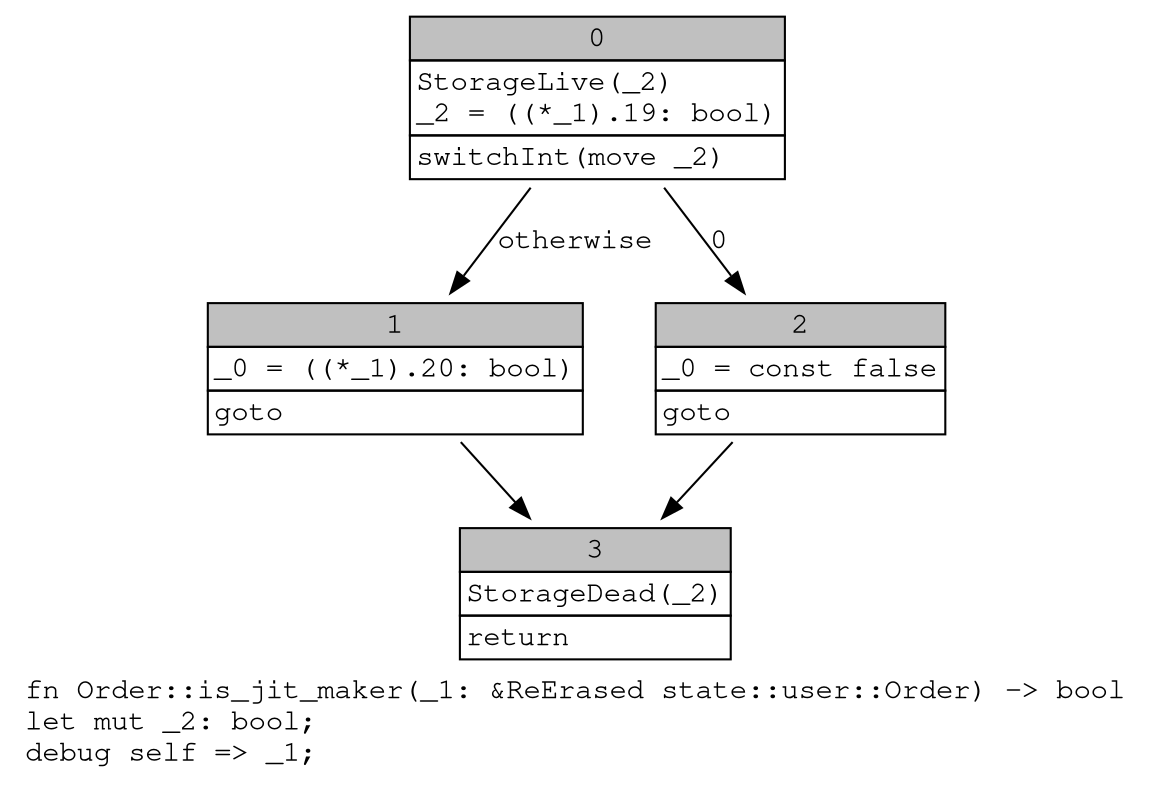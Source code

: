 digraph Mir_0_4388 {
    graph [fontname="Courier, monospace"];
    node [fontname="Courier, monospace"];
    edge [fontname="Courier, monospace"];
    label=<fn Order::is_jit_maker(_1: &amp;ReErased state::user::Order) -&gt; bool<br align="left"/>let mut _2: bool;<br align="left"/>debug self =&gt; _1;<br align="left"/>>;
    bb0__0_4388 [shape="none", label=<<table border="0" cellborder="1" cellspacing="0"><tr><td bgcolor="gray" align="center" colspan="1">0</td></tr><tr><td align="left" balign="left">StorageLive(_2)<br/>_2 = ((*_1).19: bool)<br/></td></tr><tr><td align="left">switchInt(move _2)</td></tr></table>>];
    bb1__0_4388 [shape="none", label=<<table border="0" cellborder="1" cellspacing="0"><tr><td bgcolor="gray" align="center" colspan="1">1</td></tr><tr><td align="left" balign="left">_0 = ((*_1).20: bool)<br/></td></tr><tr><td align="left">goto</td></tr></table>>];
    bb2__0_4388 [shape="none", label=<<table border="0" cellborder="1" cellspacing="0"><tr><td bgcolor="gray" align="center" colspan="1">2</td></tr><tr><td align="left" balign="left">_0 = const false<br/></td></tr><tr><td align="left">goto</td></tr></table>>];
    bb3__0_4388 [shape="none", label=<<table border="0" cellborder="1" cellspacing="0"><tr><td bgcolor="gray" align="center" colspan="1">3</td></tr><tr><td align="left" balign="left">StorageDead(_2)<br/></td></tr><tr><td align="left">return</td></tr></table>>];
    bb0__0_4388 -> bb2__0_4388 [label="0"];
    bb0__0_4388 -> bb1__0_4388 [label="otherwise"];
    bb1__0_4388 -> bb3__0_4388 [label=""];
    bb2__0_4388 -> bb3__0_4388 [label=""];
}
